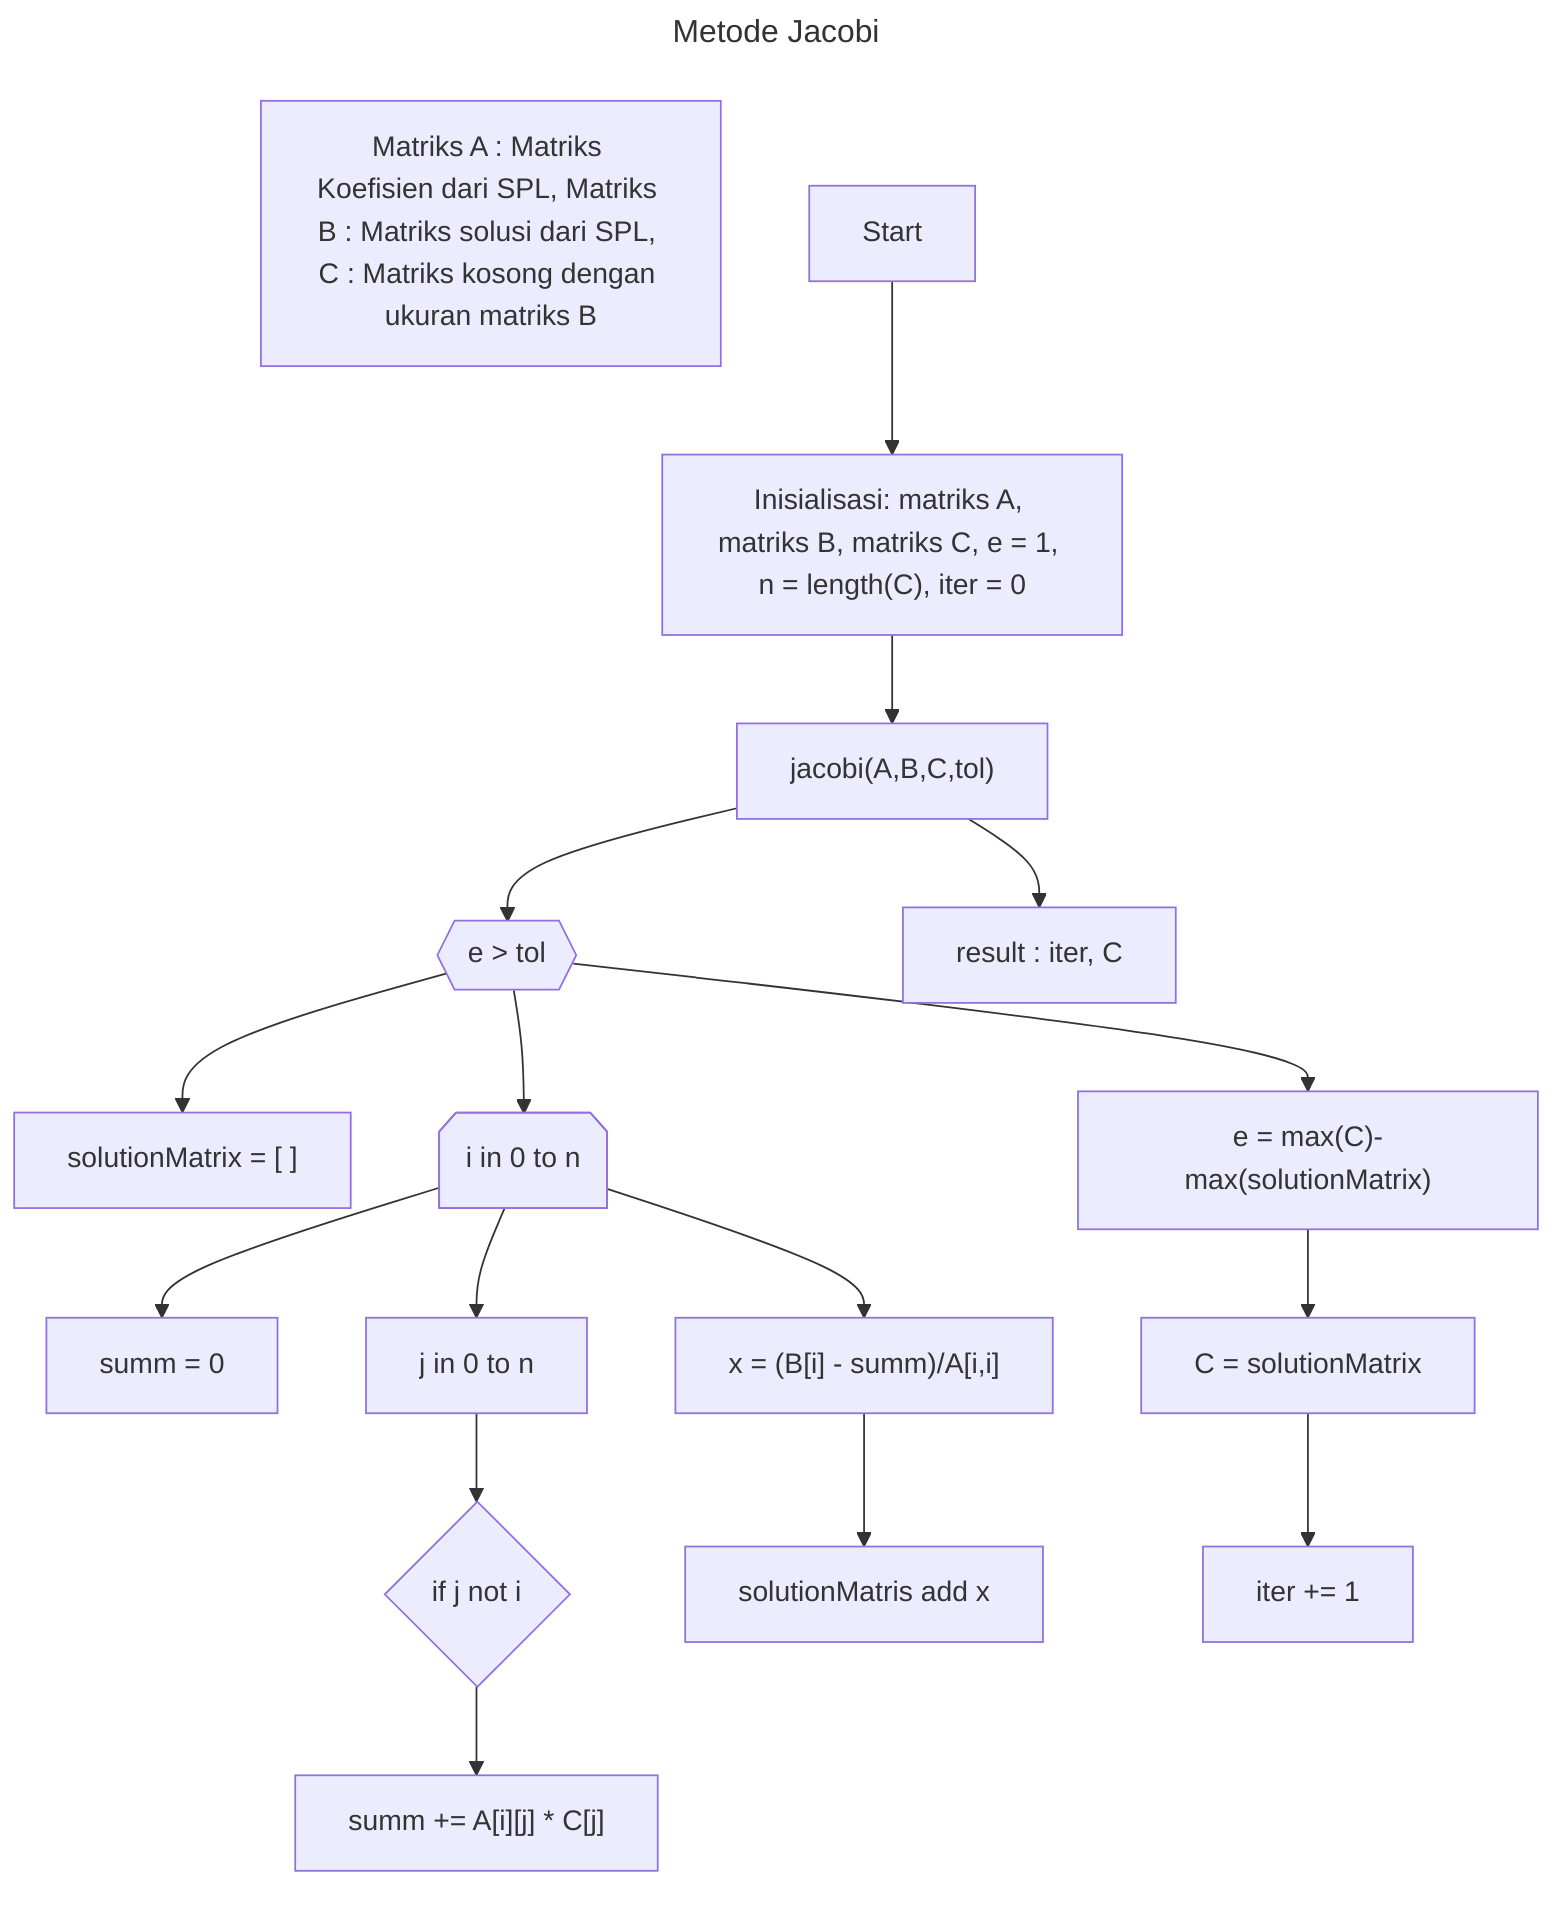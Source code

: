 ---
title: Metode Jacobi    
---

flowchart TD;
    Z["Matriks A : Matriks Koefisien dari SPL, Matriks B : Matriks solusi dari SPL, C : Matriks kosong dengan ukuran matriks B"]
    A[Start] --> B["Inisialisasi: matriks A, matriks B, matriks C, e = 1, n = length(C), iter = 0"] 
    B --> X["jacobi(A,B,C,tol)"]
    X --> C{{"e > tol"}}
    C --> D["solutionMatrix = [ ]"]
    C --> F@{shape: notch-pent, label: "i in 0 to n"}
    F --> G["summ = 0"]
    F --> H["j in 0 to n"]
    H --> I{"if j not i"}
    I --> J["summ += A[i][j] * C[j]"]
    F --> K["x = (B[i] - summ)/A[i,i]"]
    K --> L["solutionMatris add x"]
    C --> M["e = max(C)-max(solutionMatrix)"]
    M --> N["C = solutionMatrix"]
    N --> O["iter += 1"]
    X --> P["result : iter, C"]